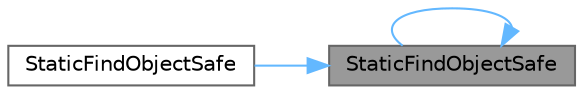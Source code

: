 digraph "StaticFindObjectSafe"
{
 // INTERACTIVE_SVG=YES
 // LATEX_PDF_SIZE
  bgcolor="transparent";
  edge [fontname=Helvetica,fontsize=10,labelfontname=Helvetica,labelfontsize=10];
  node [fontname=Helvetica,fontsize=10,shape=box,height=0.2,width=0.4];
  rankdir="RL";
  Node1 [id="Node000001",label="StaticFindObjectSafe",height=0.2,width=0.4,color="gray40", fillcolor="grey60", style="filled", fontcolor="black",tooltip="Internal version of StaticFindObject that will not assert on GIsSavingPackage or IsGarbageCollectingA..."];
  Node1 -> Node2 [id="edge1_Node000001_Node000002",dir="back",color="steelblue1",style="solid",tooltip=" "];
  Node2 [id="Node000002",label="StaticFindObjectSafe",height=0.2,width=0.4,color="grey40", fillcolor="white", style="filled",URL="$d0/da9/UObjectGlobals_8h.html#af52074cbaa829c616750005610309d9d",tooltip="Tries to find an object in memory."];
  Node1 -> Node1 [id="edge2_Node000001_Node000001",dir="back",color="steelblue1",style="solid",tooltip=" "];
}
